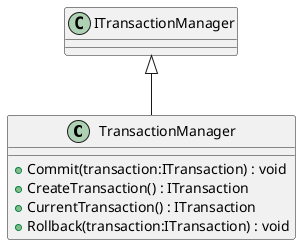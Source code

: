 @startuml
class TransactionManager {
    + Commit(transaction:ITransaction) : void
    + CreateTransaction() : ITransaction
    + CurrentTransaction() : ITransaction
    + Rollback(transaction:ITransaction) : void
}
ITransactionManager <|-- TransactionManager
@enduml
